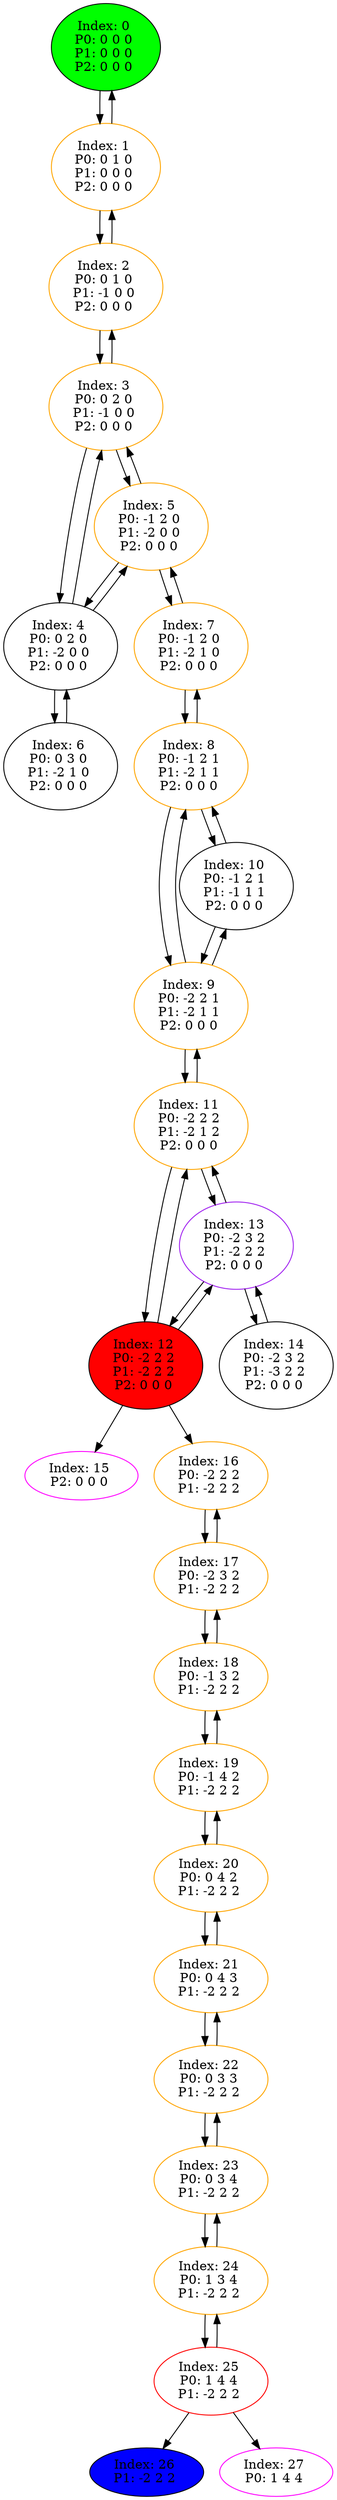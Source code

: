digraph G {
color = "black"
0[label = "Index: 0 
P0: 0 0 0 
P1: 0 0 0 
P2: 0 0 0 
", style="filled", fillcolor = "green"]
1[label = "Index: 1 
P0: 0 1 0 
P1: 0 0 0 
P2: 0 0 0 
", color = "orange"]
2[label = "Index: 2 
P0: 0 1 0 
P1: -1 0 0 
P2: 0 0 0 
", color = "orange"]
3[label = "Index: 3 
P0: 0 2 0 
P1: -1 0 0 
P2: 0 0 0 
", color = "orange"]
4[label = "Index: 4 
P0: 0 2 0 
P1: -2 0 0 
P2: 0 0 0 
"]
5[label = "Index: 5 
P0: -1 2 0 
P1: -2 0 0 
P2: 0 0 0 
", color = "orange"]
6[label = "Index: 6 
P0: 0 3 0 
P1: -2 1 0 
P2: 0 0 0 
"]
7[label = "Index: 7 
P0: -1 2 0 
P1: -2 1 0 
P2: 0 0 0 
", color = "orange"]
8[label = "Index: 8 
P0: -1 2 1 
P1: -2 1 1 
P2: 0 0 0 
", color = "orange"]
9[label = "Index: 9 
P0: -2 2 1 
P1: -2 1 1 
P2: 0 0 0 
", color = "orange"]
10[label = "Index: 10 
P0: -1 2 1 
P1: -1 1 1 
P2: 0 0 0 
"]
11[label = "Index: 11 
P0: -2 2 2 
P1: -2 1 2 
P2: 0 0 0 
", color = "orange"]
12[label = "Index: 12 
P0: -2 2 2 
P1: -2 2 2 
P2: 0 0 0 
", style="filled", fillcolor = "red"]
13[label = "Index: 13 
P0: -2 3 2 
P1: -2 2 2 
P2: 0 0 0 
", color = "purple"]
14[label = "Index: 14 
P0: -2 3 2 
P1: -3 2 2 
P2: 0 0 0 
"]
15[label = "Index: 15 
P2: 0 0 0 
", color = "fuchsia"]
16[label = "Index: 16 
P0: -2 2 2 
P1: -2 2 2 
", color = "orange"]
17[label = "Index: 17 
P0: -2 3 2 
P1: -2 2 2 
", color = "orange"]
18[label = "Index: 18 
P0: -1 3 2 
P1: -2 2 2 
", color = "orange"]
19[label = "Index: 19 
P0: -1 4 2 
P1: -2 2 2 
", color = "orange"]
20[label = "Index: 20 
P0: 0 4 2 
P1: -2 2 2 
", color = "orange"]
21[label = "Index: 21 
P0: 0 4 3 
P1: -2 2 2 
", color = "orange"]
22[label = "Index: 22 
P0: 0 3 3 
P1: -2 2 2 
", color = "orange"]
23[label = "Index: 23 
P0: 0 3 4 
P1: -2 2 2 
", color = "orange"]
24[label = "Index: 24 
P0: 1 3 4 
P1: -2 2 2 
", color = "orange"]
25[label = "Index: 25 
P0: 1 4 4 
P1: -2 2 2 
", color = "red"]
26[label = "Index: 26 
P1: -2 2 2 
", style="filled", fillcolor = "blue"]
27[label = "Index: 27 
P0: 1 4 4 
", color = "fuchsia"]
0 -> 1

1 -> 0
1 -> 2

2 -> 1
2 -> 3

3 -> 2
3 -> 4
3 -> 5

4 -> 3
4 -> 5
4 -> 6

5 -> 3
5 -> 4
5 -> 7

6 -> 4

7 -> 5
7 -> 8

8 -> 7
8 -> 9
8 -> 10

9 -> 8
9 -> 10
9 -> 11

10 -> 8
10 -> 9

11 -> 9
11 -> 12
11 -> 13

12 -> 11
12 -> 13
12 -> 15
12 -> 16

13 -> 11
13 -> 12
13 -> 14

14 -> 13

16 -> 17

17 -> 16
17 -> 18

18 -> 17
18 -> 19

19 -> 18
19 -> 20

20 -> 19
20 -> 21

21 -> 20
21 -> 22

22 -> 21
22 -> 23

23 -> 22
23 -> 24

24 -> 23
24 -> 25

25 -> 24
25 -> 26
25 -> 27

}
